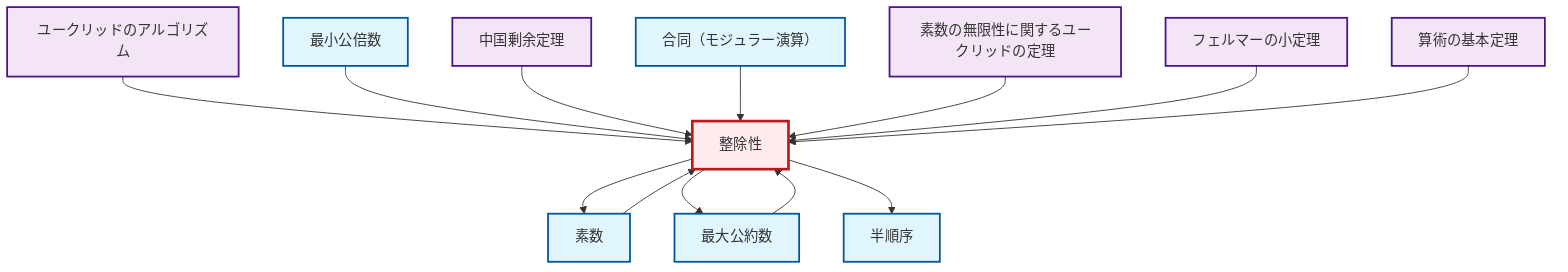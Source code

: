 graph TD
    classDef definition fill:#e1f5fe,stroke:#01579b,stroke-width:2px
    classDef theorem fill:#f3e5f5,stroke:#4a148c,stroke-width:2px
    classDef axiom fill:#fff3e0,stroke:#e65100,stroke-width:2px
    classDef example fill:#e8f5e9,stroke:#1b5e20,stroke-width:2px
    classDef current fill:#ffebee,stroke:#b71c1c,stroke-width:3px
    def-partial-order["半順序"]:::definition
    def-divisibility["整除性"]:::definition
    thm-euclid-infinitude-primes["素数の無限性に関するユークリッドの定理"]:::theorem
    def-prime["素数"]:::definition
    thm-chinese-remainder["中国剰余定理"]:::theorem
    def-congruence["合同（モジュラー演算）"]:::definition
    def-lcm["最小公倍数"]:::definition
    thm-euclidean-algorithm["ユークリッドのアルゴリズム"]:::theorem
    thm-fermat-little["フェルマーの小定理"]:::theorem
    def-gcd["最大公約数"]:::definition
    thm-fundamental-arithmetic["算術の基本定理"]:::theorem
    thm-euclidean-algorithm --> def-divisibility
    def-lcm --> def-divisibility
    def-gcd --> def-divisibility
    thm-chinese-remainder --> def-divisibility
    def-prime --> def-divisibility
    def-divisibility --> def-prime
    def-congruence --> def-divisibility
    thm-euclid-infinitude-primes --> def-divisibility
    def-divisibility --> def-gcd
    thm-fermat-little --> def-divisibility
    def-divisibility --> def-partial-order
    thm-fundamental-arithmetic --> def-divisibility
    class def-divisibility current